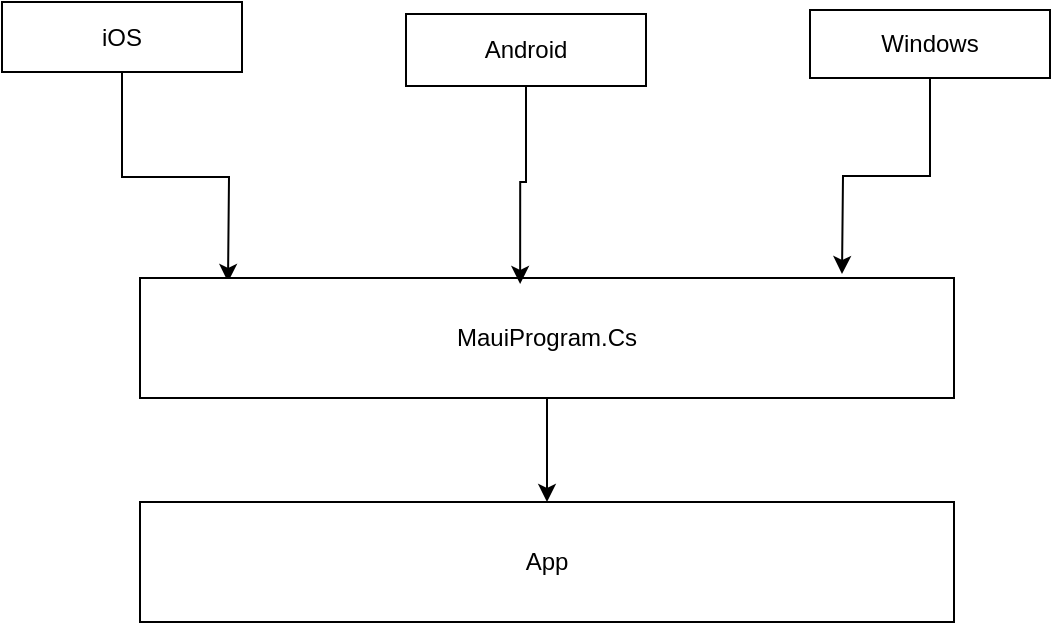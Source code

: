 <mxfile version="24.4.0" type="github">
  <diagram name="Page-1" id="2V4rqOWZvK8FLuukP6qS">
    <mxGraphModel dx="880" dy="2772" grid="0" gridSize="10" guides="1" tooltips="1" connect="1" arrows="1" fold="1" page="1" pageScale="1" pageWidth="827" pageHeight="1169" math="0" shadow="0">
      <root>
        <mxCell id="0" />
        <mxCell id="1" parent="0" />
        <mxCell id="oT6FwI8QurMoWfeplt99-12" style="edgeStyle=orthogonalEdgeStyle;rounded=0;orthogonalLoop=1;jettySize=auto;html=1;" edge="1" parent="1" source="oT6FwI8QurMoWfeplt99-1">
          <mxGeometry relative="1" as="geometry">
            <mxPoint x="260" y="-1409" as="targetPoint" />
          </mxGeometry>
        </mxCell>
        <mxCell id="oT6FwI8QurMoWfeplt99-1" value="iOS" style="rounded=0;whiteSpace=wrap;html=1;" vertex="1" parent="1">
          <mxGeometry x="147" y="-1549" width="120" height="35" as="geometry" />
        </mxCell>
        <mxCell id="oT6FwI8QurMoWfeplt99-2" value="Android" style="rounded=0;whiteSpace=wrap;html=1;" vertex="1" parent="1">
          <mxGeometry x="349" y="-1543" width="120" height="36" as="geometry" />
        </mxCell>
        <mxCell id="oT6FwI8QurMoWfeplt99-13" style="edgeStyle=orthogonalEdgeStyle;rounded=0;orthogonalLoop=1;jettySize=auto;html=1;" edge="1" parent="1" source="oT6FwI8QurMoWfeplt99-3">
          <mxGeometry relative="1" as="geometry">
            <mxPoint x="567" y="-1413" as="targetPoint" />
          </mxGeometry>
        </mxCell>
        <mxCell id="oT6FwI8QurMoWfeplt99-3" value="Windows" style="rounded=0;whiteSpace=wrap;html=1;" vertex="1" parent="1">
          <mxGeometry x="551" y="-1545" width="120" height="34" as="geometry" />
        </mxCell>
        <mxCell id="oT6FwI8QurMoWfeplt99-16" style="edgeStyle=orthogonalEdgeStyle;rounded=0;orthogonalLoop=1;jettySize=auto;html=1;entryX=0.5;entryY=0;entryDx=0;entryDy=0;" edge="1" parent="1" source="oT6FwI8QurMoWfeplt99-4" target="oT6FwI8QurMoWfeplt99-15">
          <mxGeometry relative="1" as="geometry" />
        </mxCell>
        <mxCell id="oT6FwI8QurMoWfeplt99-4" value="MauiProgram.Cs" style="rounded=0;whiteSpace=wrap;html=1;" vertex="1" parent="1">
          <mxGeometry x="216" y="-1411" width="407" height="60" as="geometry" />
        </mxCell>
        <mxCell id="oT6FwI8QurMoWfeplt99-14" style="edgeStyle=orthogonalEdgeStyle;rounded=0;orthogonalLoop=1;jettySize=auto;html=1;entryX=0.467;entryY=0.05;entryDx=0;entryDy=0;entryPerimeter=0;" edge="1" parent="1" source="oT6FwI8QurMoWfeplt99-2" target="oT6FwI8QurMoWfeplt99-4">
          <mxGeometry relative="1" as="geometry" />
        </mxCell>
        <mxCell id="oT6FwI8QurMoWfeplt99-15" value="App" style="rounded=0;whiteSpace=wrap;html=1;" vertex="1" parent="1">
          <mxGeometry x="216" y="-1299" width="407" height="60" as="geometry" />
        </mxCell>
      </root>
    </mxGraphModel>
  </diagram>
</mxfile>
